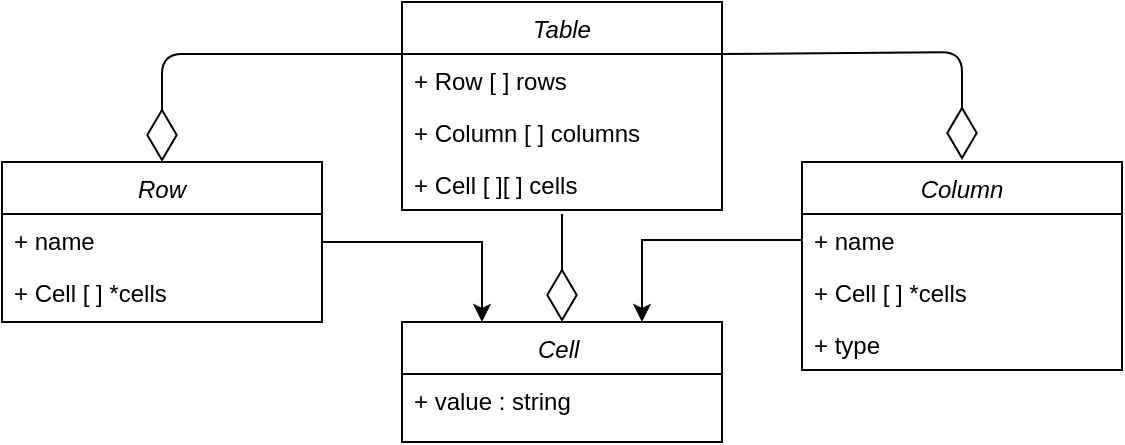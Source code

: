 <mxfile version="14.6.13" type="device"><diagram id="C5RBs43oDa-KdzZeNtuy" name="Page-1"><mxGraphModel dx="1440" dy="746" grid="1" gridSize="10" guides="1" tooltips="1" connect="1" arrows="1" fold="1" page="1" pageScale="1" pageWidth="827" pageHeight="1169" math="0" shadow="0"><root><mxCell id="WIyWlLk6GJQsqaUBKTNV-0"/><mxCell id="WIyWlLk6GJQsqaUBKTNV-1" parent="WIyWlLk6GJQsqaUBKTNV-0"/><mxCell id="zkfFHV4jXpPFQw0GAbJ--0" value="Table" style="swimlane;fontStyle=2;align=center;verticalAlign=top;childLayout=stackLayout;horizontal=1;startSize=26;horizontalStack=0;resizeParent=1;resizeLast=0;collapsible=1;marginBottom=0;rounded=0;shadow=0;strokeWidth=1;" parent="WIyWlLk6GJQsqaUBKTNV-1" vertex="1"><mxGeometry x="280" y="70" width="160" height="104" as="geometry"><mxRectangle x="230" y="140" width="160" height="26" as="alternateBounds"/></mxGeometry></mxCell><mxCell id="zkfFHV4jXpPFQw0GAbJ--1" value="+ Row [ ] rows" style="text;align=left;verticalAlign=top;spacingLeft=4;spacingRight=4;overflow=hidden;rotatable=0;points=[[0,0.5],[1,0.5]];portConstraint=eastwest;" parent="zkfFHV4jXpPFQw0GAbJ--0" vertex="1"><mxGeometry y="26" width="160" height="26" as="geometry"/></mxCell><mxCell id="r65d8TwaxWGphenRhyiP-27" value="+ Column [ ] columns" style="text;align=left;verticalAlign=top;spacingLeft=4;spacingRight=4;overflow=hidden;rotatable=0;points=[[0,0.5],[1,0.5]];portConstraint=eastwest;" parent="zkfFHV4jXpPFQw0GAbJ--0" vertex="1"><mxGeometry y="52" width="160" height="26" as="geometry"/></mxCell><mxCell id="HoYHOMweo4g0QHSvizW1-13" value="+ Cell [ ][ ] cells" style="text;align=left;verticalAlign=top;spacingLeft=4;spacingRight=4;overflow=hidden;rotatable=0;points=[[0,0.5],[1,0.5]];portConstraint=eastwest;" parent="zkfFHV4jXpPFQw0GAbJ--0" vertex="1"><mxGeometry y="78" width="160" height="26" as="geometry"/></mxCell><mxCell id="HoYHOMweo4g0QHSvizW1-22" style="edgeStyle=orthogonalEdgeStyle;rounded=0;orthogonalLoop=1;jettySize=auto;html=1;entryX=0.25;entryY=0;entryDx=0;entryDy=0;" parent="WIyWlLk6GJQsqaUBKTNV-1" source="HoYHOMweo4g0QHSvizW1-0" target="HoYHOMweo4g0QHSvizW1-6" edge="1"><mxGeometry relative="1" as="geometry"/></mxCell><mxCell id="HoYHOMweo4g0QHSvizW1-0" value="Row" style="swimlane;fontStyle=2;align=center;verticalAlign=top;childLayout=stackLayout;horizontal=1;startSize=26;horizontalStack=0;resizeParent=1;resizeLast=0;collapsible=1;marginBottom=0;rounded=0;shadow=0;strokeWidth=1;" parent="WIyWlLk6GJQsqaUBKTNV-1" vertex="1"><mxGeometry x="80" y="150" width="160" height="80" as="geometry"><mxRectangle x="230" y="140" width="160" height="26" as="alternateBounds"/></mxGeometry></mxCell><mxCell id="HoYHOMweo4g0QHSvizW1-2" value="+ name" style="text;align=left;verticalAlign=top;spacingLeft=4;spacingRight=4;overflow=hidden;rotatable=0;points=[[0,0.5],[1,0.5]];portConstraint=eastwest;" parent="HoYHOMweo4g0QHSvizW1-0" vertex="1"><mxGeometry y="26" width="160" height="26" as="geometry"/></mxCell><mxCell id="HoYHOMweo4g0QHSvizW1-16" value="+ Cell [ ] *cells" style="text;align=left;verticalAlign=top;spacingLeft=4;spacingRight=4;overflow=hidden;rotatable=0;points=[[0,0.5],[1,0.5]];portConstraint=eastwest;" parent="HoYHOMweo4g0QHSvizW1-0" vertex="1"><mxGeometry y="52" width="160" height="26" as="geometry"/></mxCell><mxCell id="HoYHOMweo4g0QHSvizW1-3" value="Column" style="swimlane;fontStyle=2;align=center;verticalAlign=top;childLayout=stackLayout;horizontal=1;startSize=26;horizontalStack=0;resizeParent=1;resizeLast=0;collapsible=1;marginBottom=0;rounded=0;shadow=0;strokeWidth=1;" parent="WIyWlLk6GJQsqaUBKTNV-1" vertex="1"><mxGeometry x="480" y="150" width="160" height="104" as="geometry"><mxRectangle x="230" y="140" width="160" height="26" as="alternateBounds"/></mxGeometry></mxCell><mxCell id="HoYHOMweo4g0QHSvizW1-4" value="+ name" style="text;align=left;verticalAlign=top;spacingLeft=4;spacingRight=4;overflow=hidden;rotatable=0;points=[[0,0.5],[1,0.5]];portConstraint=eastwest;" parent="HoYHOMweo4g0QHSvizW1-3" vertex="1"><mxGeometry y="26" width="160" height="26" as="geometry"/></mxCell><mxCell id="_P3QnzODVKyXIlIXp_j6-133" value="+ Cell [ ] *cells" style="text;align=left;verticalAlign=top;spacingLeft=4;spacingRight=4;overflow=hidden;rotatable=0;points=[[0,0.5],[1,0.5]];portConstraint=eastwest;" parent="HoYHOMweo4g0QHSvizW1-3" vertex="1"><mxGeometry y="52" width="160" height="26" as="geometry"/></mxCell><mxCell id="_P3QnzODVKyXIlIXp_j6-134" value="+ type" style="text;align=left;verticalAlign=top;spacingLeft=4;spacingRight=4;overflow=hidden;rotatable=0;points=[[0,0.5],[1,0.5]];portConstraint=eastwest;" parent="HoYHOMweo4g0QHSvizW1-3" vertex="1"><mxGeometry y="78" width="160" height="26" as="geometry"/></mxCell><mxCell id="HoYHOMweo4g0QHSvizW1-6" value="Cell " style="swimlane;fontStyle=2;align=center;verticalAlign=top;childLayout=stackLayout;horizontal=1;startSize=26;horizontalStack=0;resizeParent=1;resizeLast=0;collapsible=1;marginBottom=0;rounded=0;shadow=0;strokeWidth=1;" parent="WIyWlLk6GJQsqaUBKTNV-1" vertex="1"><mxGeometry x="280" y="230" width="160" height="60" as="geometry"><mxRectangle x="230" y="140" width="160" height="26" as="alternateBounds"/></mxGeometry></mxCell><mxCell id="HoYHOMweo4g0QHSvizW1-9" value="+ value : string " style="text;align=left;verticalAlign=top;spacingLeft=4;spacingRight=4;overflow=hidden;rotatable=0;points=[[0,0.5],[1,0.5]];portConstraint=eastwest;" parent="HoYHOMweo4g0QHSvizW1-6" vertex="1"><mxGeometry y="26" width="160" height="26" as="geometry"/></mxCell><mxCell id="HoYHOMweo4g0QHSvizW1-18" value="" style="endArrow=diamondThin;endFill=0;endSize=24;html=1;exitX=0;exitY=0.25;exitDx=0;exitDy=0;entryX=0.5;entryY=0;entryDx=0;entryDy=0;" parent="WIyWlLk6GJQsqaUBKTNV-1" source="zkfFHV4jXpPFQw0GAbJ--0" target="HoYHOMweo4g0QHSvizW1-0" edge="1"><mxGeometry width="160" relative="1" as="geometry"><mxPoint x="90" y="284.58" as="sourcePoint"/><mxPoint x="250" y="284.58" as="targetPoint"/><Array as="points"><mxPoint x="160" y="96"/></Array></mxGeometry></mxCell><mxCell id="HoYHOMweo4g0QHSvizW1-19" value="" style="endArrow=diamondThin;endFill=0;endSize=24;html=1;exitX=1;exitY=0.25;exitDx=0;exitDy=0;entryX=0.5;entryY=0;entryDx=0;entryDy=0;" parent="WIyWlLk6GJQsqaUBKTNV-1" source="zkfFHV4jXpPFQw0GAbJ--0" edge="1"><mxGeometry width="160" relative="1" as="geometry"><mxPoint x="680" y="95" as="sourcePoint"/><mxPoint x="560" y="149" as="targetPoint"/><Array as="points"><mxPoint x="560" y="95"/></Array></mxGeometry></mxCell><mxCell id="HoYHOMweo4g0QHSvizW1-21" value="" style="endArrow=diamondThin;endFill=0;endSize=24;html=1;entryX=0.5;entryY=0;entryDx=0;entryDy=0;" parent="WIyWlLk6GJQsqaUBKTNV-1" target="HoYHOMweo4g0QHSvizW1-6" edge="1"><mxGeometry width="160" relative="1" as="geometry"><mxPoint x="360" y="176" as="sourcePoint"/><mxPoint x="470" y="200" as="targetPoint"/></mxGeometry></mxCell><mxCell id="_P3QnzODVKyXIlIXp_j6-132" style="edgeStyle=orthogonalEdgeStyle;rounded=0;orthogonalLoop=1;jettySize=auto;html=1;exitX=0;exitY=0.5;exitDx=0;exitDy=0;entryX=0.75;entryY=0;entryDx=0;entryDy=0;" parent="WIyWlLk6GJQsqaUBKTNV-1" source="HoYHOMweo4g0QHSvizW1-4" target="HoYHOMweo4g0QHSvizW1-6" edge="1"><mxGeometry relative="1" as="geometry"/></mxCell></root></mxGraphModel></diagram></mxfile>